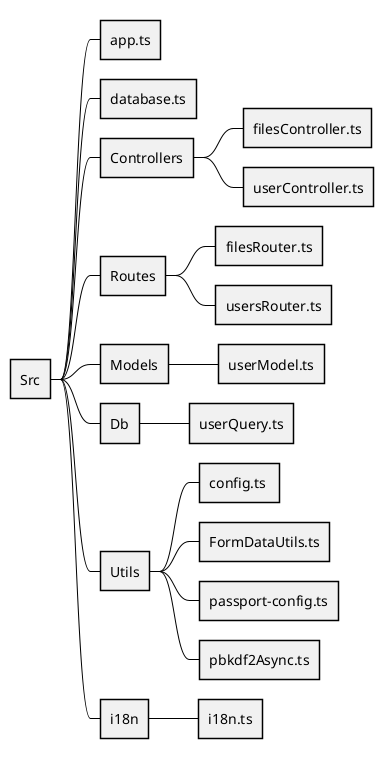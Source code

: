 @startmindmap Server_Design
<style>
mindmapDiagram {
    Linecolor black
    arrow {
        LineColor black
    }
    node {
        RoundCorner 0

    }
}
</style>
* Src
** app.ts
** database.ts
** Controllers
*** filesController.ts
*** userController.ts
** Routes
*** filesRouter.ts
*** usersRouter.ts
** Models
*** userModel.ts
** Db
*** userQuery.ts
** Utils
*** config.ts 
*** FormDataUtils.ts
*** passport-config.ts
*** pbkdf2Async.ts
** i18n
*** i18n.ts
@endmindmap